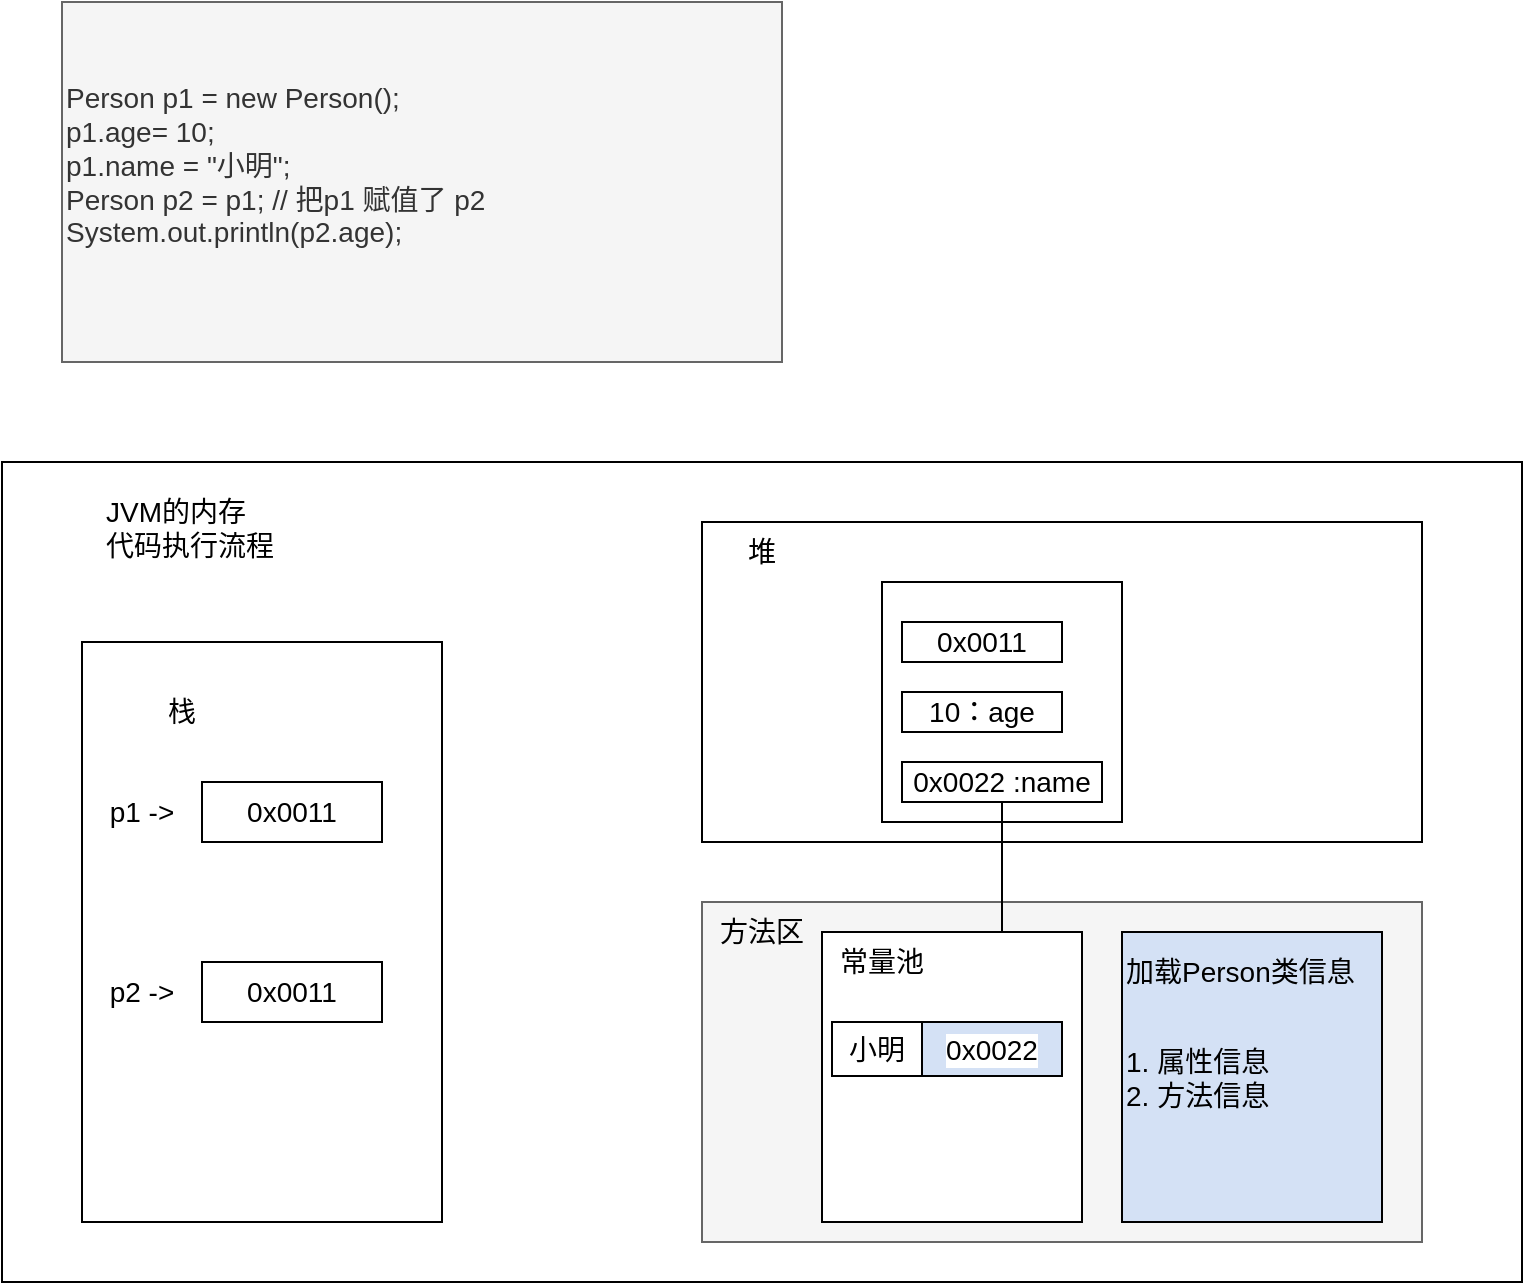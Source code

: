 <mxfile version="15.9.6" type="github">
  <diagram id="hRqkMs_Hn2TUc8GcfhiR" name="第 1 页">
    <mxGraphModel dx="752" dy="610" grid="1" gridSize="10" guides="1" tooltips="1" connect="1" arrows="1" fold="1" page="1" pageScale="1" pageWidth="827" pageHeight="1169" math="0" shadow="0">
      <root>
        <mxCell id="0" />
        <mxCell id="1" parent="0" />
        <mxCell id="gPQt2GjRBNwFNfmfWl5W-1" value="&lt;div style=&quot;font-size: 14px&quot;&gt;&lt;font style=&quot;font-size: 14px&quot;&gt;Person p1 = new Person();&lt;/font&gt;&lt;/div&gt;&lt;div style=&quot;font-size: 14px&quot;&gt;&lt;span&gt;&lt;font style=&quot;font-size: 14px&quot;&gt;p1.age= 10;&lt;/font&gt;&lt;/span&gt;&lt;/div&gt;&lt;div style=&quot;font-size: 14px&quot;&gt;&lt;span&gt;&lt;font style=&quot;font-size: 14px&quot;&gt;p1.name = &quot;小明&quot;;&lt;/font&gt;&lt;/span&gt;&lt;/div&gt;&lt;div style=&quot;font-size: 14px&quot;&gt;&lt;font style=&quot;font-size: 14px&quot;&gt;Person p2 = p1; // 把p1 赋值了 p2&amp;nbsp;&lt;/font&gt;&lt;/div&gt;&lt;div style=&quot;font-size: 14px&quot;&gt;&lt;font style=&quot;font-size: 14px&quot;&gt;System.out.println(p2.age);&lt;/font&gt;&lt;/div&gt;&lt;div style=&quot;font-size: 14px&quot;&gt;&lt;font style=&quot;font-size: 14px&quot;&gt;&lt;br&gt;&lt;/font&gt;&lt;/div&gt;" style="text;html=1;strokeColor=#666666;fillColor=#f5f5f5;align=left;verticalAlign=middle;whiteSpace=wrap;rounded=0;fontColor=#333333;" vertex="1" parent="1">
          <mxGeometry x="70" width="360" height="180" as="geometry" />
        </mxCell>
        <mxCell id="gPQt2GjRBNwFNfmfWl5W-2" value="" style="rounded=0;whiteSpace=wrap;html=1;fontSize=14;" vertex="1" parent="1">
          <mxGeometry x="40" y="230" width="760" height="410" as="geometry" />
        </mxCell>
        <mxCell id="gPQt2GjRBNwFNfmfWl5W-3" value="" style="rounded=0;whiteSpace=wrap;html=1;fontSize=14;" vertex="1" parent="1">
          <mxGeometry x="80" y="320" width="180" height="290" as="geometry" />
        </mxCell>
        <mxCell id="gPQt2GjRBNwFNfmfWl5W-5" value="" style="rounded=0;whiteSpace=wrap;html=1;fontSize=14;" vertex="1" parent="1">
          <mxGeometry x="390" y="260" width="360" height="160" as="geometry" />
        </mxCell>
        <mxCell id="gPQt2GjRBNwFNfmfWl5W-6" value="" style="rounded=0;whiteSpace=wrap;html=1;fontSize=14;fillColor=#f5f5f5;fontColor=#333333;strokeColor=#666666;" vertex="1" parent="1">
          <mxGeometry x="390" y="450" width="360" height="170" as="geometry" />
        </mxCell>
        <mxCell id="gPQt2GjRBNwFNfmfWl5W-8" value="JVM的内存&lt;br&gt;代码执行流程&lt;br&gt;" style="text;html=1;strokeColor=none;fillColor=none;align=left;verticalAlign=top;whiteSpace=wrap;rounded=0;fontSize=14;" vertex="1" parent="1">
          <mxGeometry x="90" y="240" width="100" height="40" as="geometry" />
        </mxCell>
        <mxCell id="gPQt2GjRBNwFNfmfWl5W-9" value="栈" style="text;html=1;strokeColor=none;fillColor=none;align=center;verticalAlign=middle;whiteSpace=wrap;rounded=0;fontSize=14;" vertex="1" parent="1">
          <mxGeometry x="100" y="340" width="60" height="30" as="geometry" />
        </mxCell>
        <mxCell id="gPQt2GjRBNwFNfmfWl5W-11" value="0x0011" style="rounded=0;whiteSpace=wrap;html=1;fontSize=14;" vertex="1" parent="1">
          <mxGeometry x="140" y="390" width="90" height="30" as="geometry" />
        </mxCell>
        <mxCell id="gPQt2GjRBNwFNfmfWl5W-13" value="p1 -&amp;gt;" style="text;html=1;strokeColor=none;fillColor=none;align=center;verticalAlign=middle;whiteSpace=wrap;rounded=0;fontSize=14;" vertex="1" parent="1">
          <mxGeometry x="80" y="390" width="60" height="30" as="geometry" />
        </mxCell>
        <mxCell id="gPQt2GjRBNwFNfmfWl5W-14" value="p2 -&amp;gt;" style="text;html=1;strokeColor=none;fillColor=none;align=center;verticalAlign=middle;whiteSpace=wrap;rounded=0;fontSize=14;" vertex="1" parent="1">
          <mxGeometry x="80" y="480" width="60" height="30" as="geometry" />
        </mxCell>
        <mxCell id="gPQt2GjRBNwFNfmfWl5W-16" value="0x0011" style="rounded=0;whiteSpace=wrap;html=1;fontSize=14;" vertex="1" parent="1">
          <mxGeometry x="140" y="480" width="90" height="30" as="geometry" />
        </mxCell>
        <mxCell id="gPQt2GjRBNwFNfmfWl5W-17" value="堆" style="text;html=1;strokeColor=none;fillColor=none;align=center;verticalAlign=middle;whiteSpace=wrap;rounded=0;fontSize=14;" vertex="1" parent="1">
          <mxGeometry x="390" y="260" width="60" height="30" as="geometry" />
        </mxCell>
        <mxCell id="gPQt2GjRBNwFNfmfWl5W-18" value="" style="rounded=0;whiteSpace=wrap;html=1;fontSize=14;" vertex="1" parent="1">
          <mxGeometry x="480" y="290" width="120" height="120" as="geometry" />
        </mxCell>
        <mxCell id="gPQt2GjRBNwFNfmfWl5W-19" value="方法区&lt;br&gt;" style="text;html=1;strokeColor=none;fillColor=none;align=center;verticalAlign=middle;whiteSpace=wrap;rounded=0;fontSize=14;" vertex="1" parent="1">
          <mxGeometry x="390" y="450" width="60" height="30" as="geometry" />
        </mxCell>
        <mxCell id="gPQt2GjRBNwFNfmfWl5W-21" value="0x0011" style="rounded=0;whiteSpace=wrap;html=1;fontSize=14;" vertex="1" parent="1">
          <mxGeometry x="490" y="310" width="80" height="20" as="geometry" />
        </mxCell>
        <mxCell id="gPQt2GjRBNwFNfmfWl5W-23" value="10：age" style="rounded=0;whiteSpace=wrap;html=1;fontSize=14;" vertex="1" parent="1">
          <mxGeometry x="490" y="345" width="80" height="20" as="geometry" />
        </mxCell>
        <mxCell id="gPQt2GjRBNwFNfmfWl5W-33" style="edgeStyle=orthogonalEdgeStyle;rounded=0;orthogonalLoop=1;jettySize=auto;html=1;exitX=0.5;exitY=1;exitDx=0;exitDy=0;fontSize=14;strokeWidth=1;jumpStyle=sharp;" edge="1" parent="1" source="gPQt2GjRBNwFNfmfWl5W-24" target="gPQt2GjRBNwFNfmfWl5W-31">
          <mxGeometry relative="1" as="geometry">
            <Array as="points">
              <mxPoint x="540" y="480" />
              <mxPoint x="540" y="480" />
            </Array>
          </mxGeometry>
        </mxCell>
        <mxCell id="gPQt2GjRBNwFNfmfWl5W-24" value="0x0022 :name" style="rounded=0;whiteSpace=wrap;html=1;fontSize=14;" vertex="1" parent="1">
          <mxGeometry x="490" y="380" width="100" height="20" as="geometry" />
        </mxCell>
        <mxCell id="gPQt2GjRBNwFNfmfWl5W-25" value="" style="rounded=0;whiteSpace=wrap;html=1;fontSize=14;" vertex="1" parent="1">
          <mxGeometry x="450" y="465" width="130" height="145" as="geometry" />
        </mxCell>
        <mxCell id="gPQt2GjRBNwFNfmfWl5W-26" value="" style="rounded=0;whiteSpace=wrap;html=1;fontSize=14;labelBackgroundColor=default;fillColor=#D4E1F5;" vertex="1" parent="1">
          <mxGeometry x="600" y="465" width="130" height="145" as="geometry" />
        </mxCell>
        <mxCell id="gPQt2GjRBNwFNfmfWl5W-27" value="加载Person类信息" style="text;html=1;strokeColor=none;fillColor=none;align=left;verticalAlign=middle;whiteSpace=wrap;rounded=0;fontSize=14;" vertex="1" parent="1">
          <mxGeometry x="600" y="470" width="120" height="30" as="geometry" />
        </mxCell>
        <mxCell id="gPQt2GjRBNwFNfmfWl5W-28" value="1. 属性信息&lt;br&gt;2. 方法信息" style="text;html=1;strokeColor=none;fillColor=none;align=left;verticalAlign=middle;whiteSpace=wrap;rounded=0;fontSize=14;" vertex="1" parent="1">
          <mxGeometry x="600" y="523" width="110" height="30" as="geometry" />
        </mxCell>
        <mxCell id="gPQt2GjRBNwFNfmfWl5W-29" value="常量池" style="text;html=1;strokeColor=none;fillColor=none;align=center;verticalAlign=middle;whiteSpace=wrap;rounded=0;labelBackgroundColor=default;fontSize=14;" vertex="1" parent="1">
          <mxGeometry x="450" y="465" width="60" height="30" as="geometry" />
        </mxCell>
        <mxCell id="gPQt2GjRBNwFNfmfWl5W-30" value="小明" style="rounded=0;whiteSpace=wrap;html=1;labelBackgroundColor=default;fontSize=14;fillColor=#FFFFFF;" vertex="1" parent="1">
          <mxGeometry x="455" y="510" width="45" height="27" as="geometry" />
        </mxCell>
        <mxCell id="gPQt2GjRBNwFNfmfWl5W-31" value="0x0022" style="rounded=0;whiteSpace=wrap;html=1;labelBackgroundColor=default;fontSize=14;fillColor=#D4E1F5;" vertex="1" parent="1">
          <mxGeometry x="500" y="510" width="70" height="27" as="geometry" />
        </mxCell>
      </root>
    </mxGraphModel>
  </diagram>
</mxfile>
